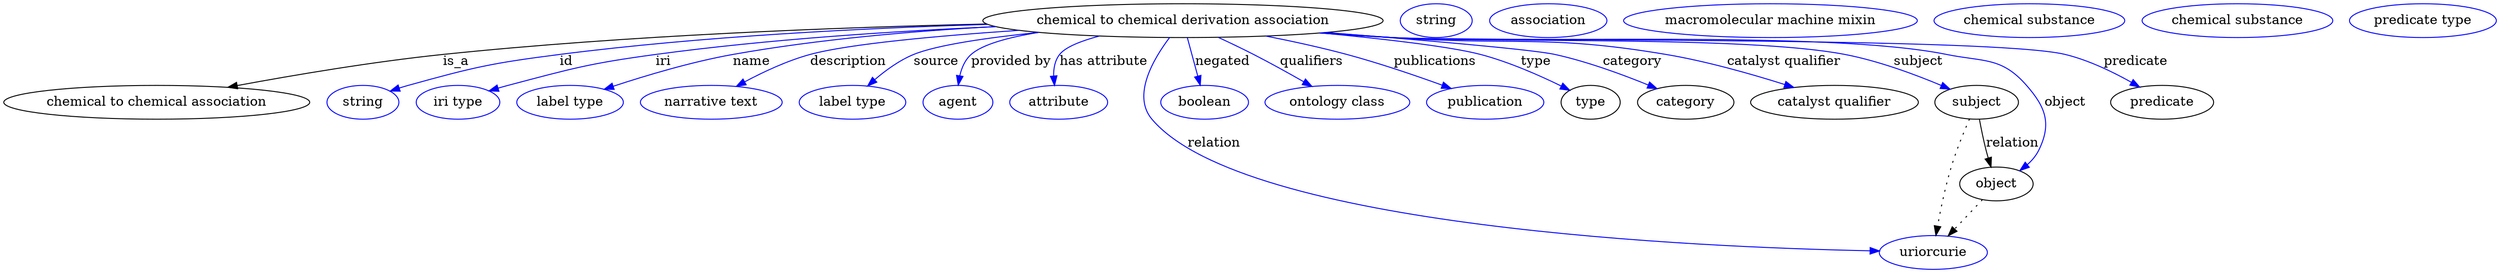 digraph {
	graph [bb="0,0,2145.5,283"];
	node [label="\N"];
	"chemical to chemical derivation association"	 [height=0.5,
		label="chemical to chemical derivation association",
		pos="1021,265",
		width=4.6218];
	"chemical to chemical association"	 [height=0.5,
		pos="128.04,178",
		width=3.5566];
	"chemical to chemical derivation association" -> "chemical to chemical association"	 [label=is_a,
		lp="388.04,221.5",
		pos="e,191.58,193.69 864.39,258.88 704.61,252.16 467.68,240.75 377.04,229 317.47,221.28 250.85,207.35 201.52,196"];
	id	 [color=blue,
		height=0.5,
		label=string,
		pos="305.04,178",
		width=0.84854];
	"chemical to chemical derivation association" -> id	 [color=blue,
		label=id,
		lp="485.54,221.5",
		pos="e,328.86,189.58 868.2,257.79 734.96,250.96 552.08,240.12 480.04,229 418.99,219.58 403.45,216.09 345.04,196 342.79,195.23 340.5,194.37 \
338.2,193.47",
		style=solid];
	iri	 [color=blue,
		height=0.5,
		label="iri type",
		pos="390.04,178",
		width=1.011];
	"chemical to chemical derivation association" -> iri	 [color=blue,
		label=iri,
		lp="570.54,221.5",
		pos="e,418.06,189.59 862.91,259.31 774.53,254.44 662.65,245.47 564.04,229 506.09,219.32 491.94,214.07 436.04,196 433.28,195.11 430.46,\
194.14 427.62,193.13",
		style=solid];
	name	 [color=blue,
		height=0.5,
		label="label type",
		pos="490.04,178",
		width=1.2638];
	"chemical to chemical derivation association" -> name	 [color=blue,
		label=name,
		lp="648.54,221.5",
		pos="e,520.62,191.43 879.27,255.56 788.2,248.78 678.7,239.09 633.04,229 597.35,221.11 558.38,206.81 530.14,195.35",
		style=solid];
	description	 [color=blue,
		height=0.5,
		label="narrative text",
		pos="611.04,178",
		width=1.6068];
	"chemical to chemical derivation association" -> description	 [color=blue,
		label=description,
		lp="732.54,221.5",
		pos="e,634.54,194.64 883.24,254.87 812.95,248.62 735.39,239.74 702.04,229 681.38,222.35 660.13,210.75 643.36,200.3",
		style=solid];
	source	 [color=blue,
		height=0.5,
		label="label type",
		pos="732.04,178",
		width=1.2638];
	"chemical to chemical derivation association" -> source	 [color=blue,
		label=source,
		lp="808.04,221.5",
		pos="e,746.97,195.52 901.06,252.47 855.75,246.44 810.26,238.47 790.04,229 776.68,222.75 764.1,212.46 754.09,202.75",
		style=solid];
	"provided by"	 [color=blue,
		height=0.5,
		label=agent,
		pos="825.04,178",
		width=0.83048];
	"chemical to chemical derivation association" -> "provided by"	 [color=blue,
		label="provided by",
		lp="872.04,221.5",
		pos="e,825.41,196 905.54,251.94 876.16,246.5 849.83,239.03 839.04,229 832.63,223.04 829.06,214.46 827.09,206.02",
		style=solid];
	"has attribute"	 [color=blue,
		height=0.5,
		label=attribute,
		pos="913.04,178",
		width=1.1193];
	"chemical to chemical derivation association" -> "has attribute"	 [color=blue,
		label="has attribute",
		lp="947.54,221.5",
		pos="e,908.58,196.16 952.13,248.56 934.69,242.96 919.37,236.27 914.04,229 909.3,222.55 907.79,214.29 907.81,206.31",
		style=solid];
	relation	 [color=blue,
		height=0.5,
		label=uriorcurie,
		pos="1687,18",
		width=1.2638];
	"chemical to chemical derivation association" -> relation	 [color=blue,
		label=relation,
		lp="1060,134.5",
		pos="e,1641.8,20.188 1009.4,246.91 996.46,224.12 979.73,184.94 1000,160 1079.9,61.9 1482.6,29.502 1631.6,20.776",
		style=solid];
	negated	 [color=blue,
		height=0.5,
		label=boolean,
		pos="1047,178",
		width=1.0652];
	"chemical to chemical derivation association" -> negated	 [color=blue,
		label=negated,
		lp="1057.5,221.5",
		pos="e,1041.7,196 1026.4,246.97 1030,235.08 1034.7,219.25 1038.7,205.76",
		style=solid];
	qualifiers	 [color=blue,
		height=0.5,
		label="ontology class",
		pos="1165,178",
		width=1.7151];
	"chemical to chemical derivation association" -> qualifiers	 [color=blue,
		label=qualifiers,
		lp="1132,221.5",
		pos="e,1138.9,194.51 1052.1,247.24 1062,241.48 1073,235.03 1083,229 1098.6,219.63 1115.7,209.04 1130.3,199.95",
		style=solid];
	publications	 [color=blue,
		height=0.5,
		label=publication,
		pos="1295,178",
		width=1.3902];
	"chemical to chemical derivation association" -> publications	 [color=blue,
		label=publications,
		lp="1236.5,221.5",
		pos="e,1262.3,191.76 1091.8,248.65 1114.4,242.97 1139.4,236.2 1162,229 1192.9,219.19 1226.9,206.09 1252.8,195.63",
		style=solid];
	type	 [height=0.5,
		pos="1390,178",
		width=0.75];
	"chemical to chemical derivation association" -> type	 [color=blue,
		label=type,
		lp="1329,221.5",
		pos="e,1368.9,189.57 1147.8,253.27 1188.5,247.83 1233.6,240.03 1274,229 1304.3,220.74 1336.9,205.86 1359.7,194.29",
		style=solid];
	category	 [height=0.5,
		pos="1476,178",
		width=1.1374];
	"chemical to chemical derivation association" -> category	 [color=blue,
		label=category,
		lp="1416.5,221.5",
		pos="e,1448.1,191.34 1140.8,252.42 1228.9,243.06 1334.9,231.49 1345,229 1377.6,221 1413,206.89 1438.7,195.53",
		style=solid];
	"catalyst qualifier"	 [height=0.5,
		pos="1604,178",
		width=1.9318];
	"chemical to chemical derivation association" -> "catalyst qualifier"	 [color=blue,
		label="catalyst qualifier",
		lp="1548.5,221.5",
		pos="e,1565.6,193.09 1139.6,252.32 1158.5,250.44 1177.8,248.6 1196,247 1306.1,237.35 1335.5,249.93 1444,229 1482.4,221.6 1524.4,207.98 \
1555.8,196.67",
		style=solid];
	subject	 [height=0.5,
		pos="1727,178",
		width=0.99297];
	"chemical to chemical derivation association" -> subject	 [color=blue,
		label=subject,
		lp="1665.5,221.5",
		pos="e,1701.7,191.02 1137.2,252.1 1156.8,250.2 1177,248.4 1196,247 1285.2,240.42 1510.5,247.43 1598,229 1631.3,222 1667,207.25 1692.4,\
195.4",
		style=solid];
	object	 [height=0.5,
		pos="1747,91",
		width=0.9027];
	"chemical to chemical derivation association" -> object	 [color=blue,
		label=object,
		lp="1807,178",
		pos="e,1767.2,105.27 1136.7,252.01 1156.5,250.1 1176.8,248.34 1196,247 1305.4,239.39 1581.8,251.58 1689,229 1727.9,220.82 1746.3,226.22 \
1772,196 1792.2,172.3 1796.1,155.68 1784,127 1781.8,121.74 1778.4,116.86 1774.5,112.51",
		style=solid];
	predicate	 [height=0.5,
		pos="1894,178",
		width=1.1916];
	"chemical to chemical derivation association" -> predicate	 [color=blue,
		label=predicate,
		lp="1868,221.5",
		pos="e,1874.9,194.24 1136.3,251.94 1156.2,250.03 1176.7,248.28 1196,247 1264.5,242.49 1747.4,248.98 1813,229 1832.4,223.09 1851.8,211.23 \
1866.7,200.43",
		style=solid];
	association_type	 [color=blue,
		height=0.5,
		label=string,
		pos="1236,265",
		width=0.84854];
	association_category	 [color=blue,
		height=0.5,
		label=association,
		pos="1335,265",
		width=1.3902];
	"chemical to chemical derivation association_catalyst qualifier"	 [color=blue,
		height=0.5,
		label="macromolecular machine mixin",
		pos="1528,265",
		width=3.4664];
	subject -> relation	 [pos="e,1690.3,36.239 1721.1,159.97 1716.6,146.12 1710.5,126.47 1706,109 1700.7,88.088 1695.7,64.188 1692.2,46.13",
		style=dotted];
	subject -> object	 [label=relation,
		lp="1759,134.5",
		pos="e,1742.9,109 1731.2,159.97 1733.9,148.08 1737.6,132.25 1740.7,118.76"];
	"chemical to chemical derivation association_subject"	 [color=blue,
		height=0.5,
		label="chemical substance",
		pos="1750,265",
		width=2.2026];
	object -> relation	 [pos="e,1701.2,35.261 1733.4,74.435 1725.8,65.207 1716.2,53.528 1707.7,43.191",
		style=dotted];
	"chemical to chemical derivation association_object"	 [color=blue,
		height=0.5,
		label="chemical substance",
		pos="1927,265",
		width=2.2026];
	"chemical to chemical derivation association_predicate"	 [color=blue,
		height=0.5,
		label="predicate type",
		pos="2085,265",
		width=1.679];
}
